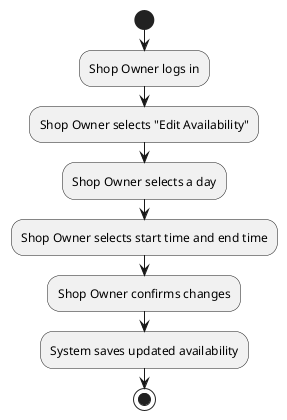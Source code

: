 @startuml owner_edit_availability_activity
start

:Shop Owner logs in;

:Shop Owner selects "Edit Availability";

:Shop Owner selects a day;

:Shop Owner selects start time and end time;

:Shop Owner confirms changes;

:System saves updated availability;


stop
@enduml